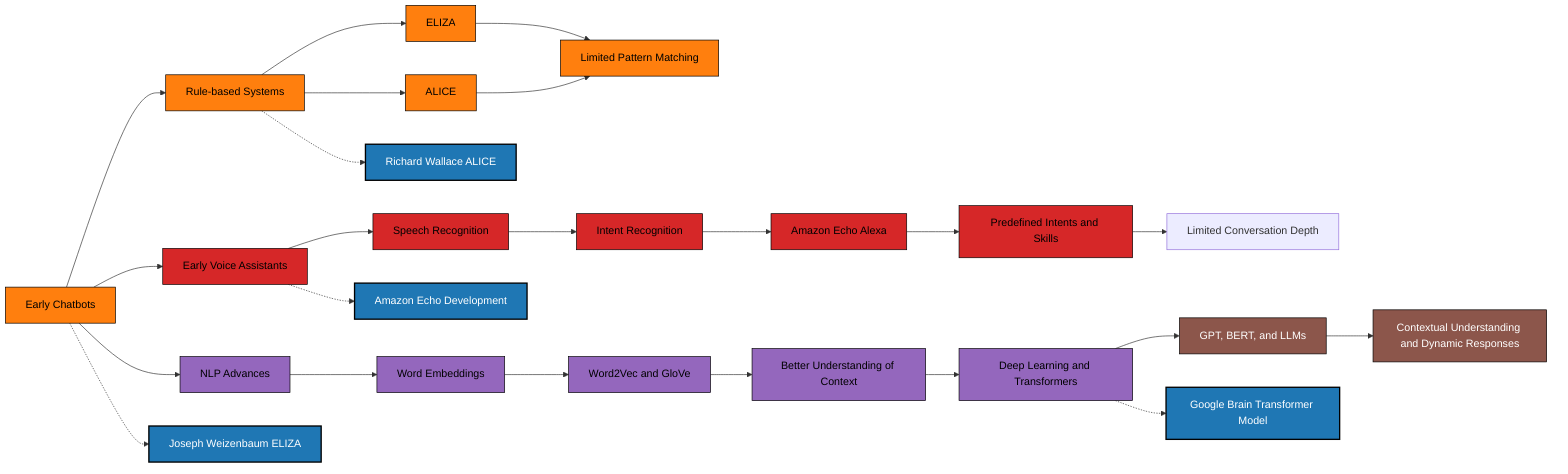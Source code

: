 flowchart LR
    A[Early Chatbots] --> B[Rule-based Systems]
    B --> C[ELIZA]
    B --> D[ALICE]
    C --> E[Limited Pattern Matching]
    D --> E[Limited Pattern Matching]
    A --> F[Early Voice Assistants]
    F --> G[Speech Recognition]
    G --> H[Intent Recognition]
    H --> I[Amazon Echo Alexa]
    I --> J[Predefined Intents and Skills]
    J --> K[Limited Conversation Depth]
    A --> L[NLP Advances]
    L --> M[Word Embeddings]
    M --> N[Word2Vec and GloVe]
    N --> O[Better Understanding of Context]
    O --> P[Deep Learning and Transformers]
    P --> Q[GPT, BERT, and LLMs]
    Q --> R[Contextual Understanding and Dynamic Responses]
    
    %% Key Figures
    A -.-> Z1[Joseph Weizenbaum ELIZA]
    B -.-> Z2[Richard Wallace ALICE]
    F -.-> Z3[Amazon Echo Development]
    P -.-> Z4[Google Brain Transformer Model]
    
    classDef main fill:#1f77b4,stroke:#000,stroke-width:2px,color:#fff;
    classDef rule fill:#ff7f0e,stroke:#000,stroke-width:1px,color:#000;
    classDef nlp fill:#2ca02c,stroke:#000,stroke-width:1px,color:#000;
    classDef speech fill:#d62728,stroke:#000,stroke-width:1px,color:#000;
    classDef deepLearning fill:#9467bd,stroke:#000,stroke-width:1px,color:#000;
    classDef lms fill:#8c564b,stroke:#000,stroke-width:1px,color:#fff;
    
    class A,B,C,D,E rule;
    class F,G,H,I,J speech;
    class L,M,N,O,P deepLearning;
    class Q,R lms;
    class Z1,Z2,Z3,Z4 main;
